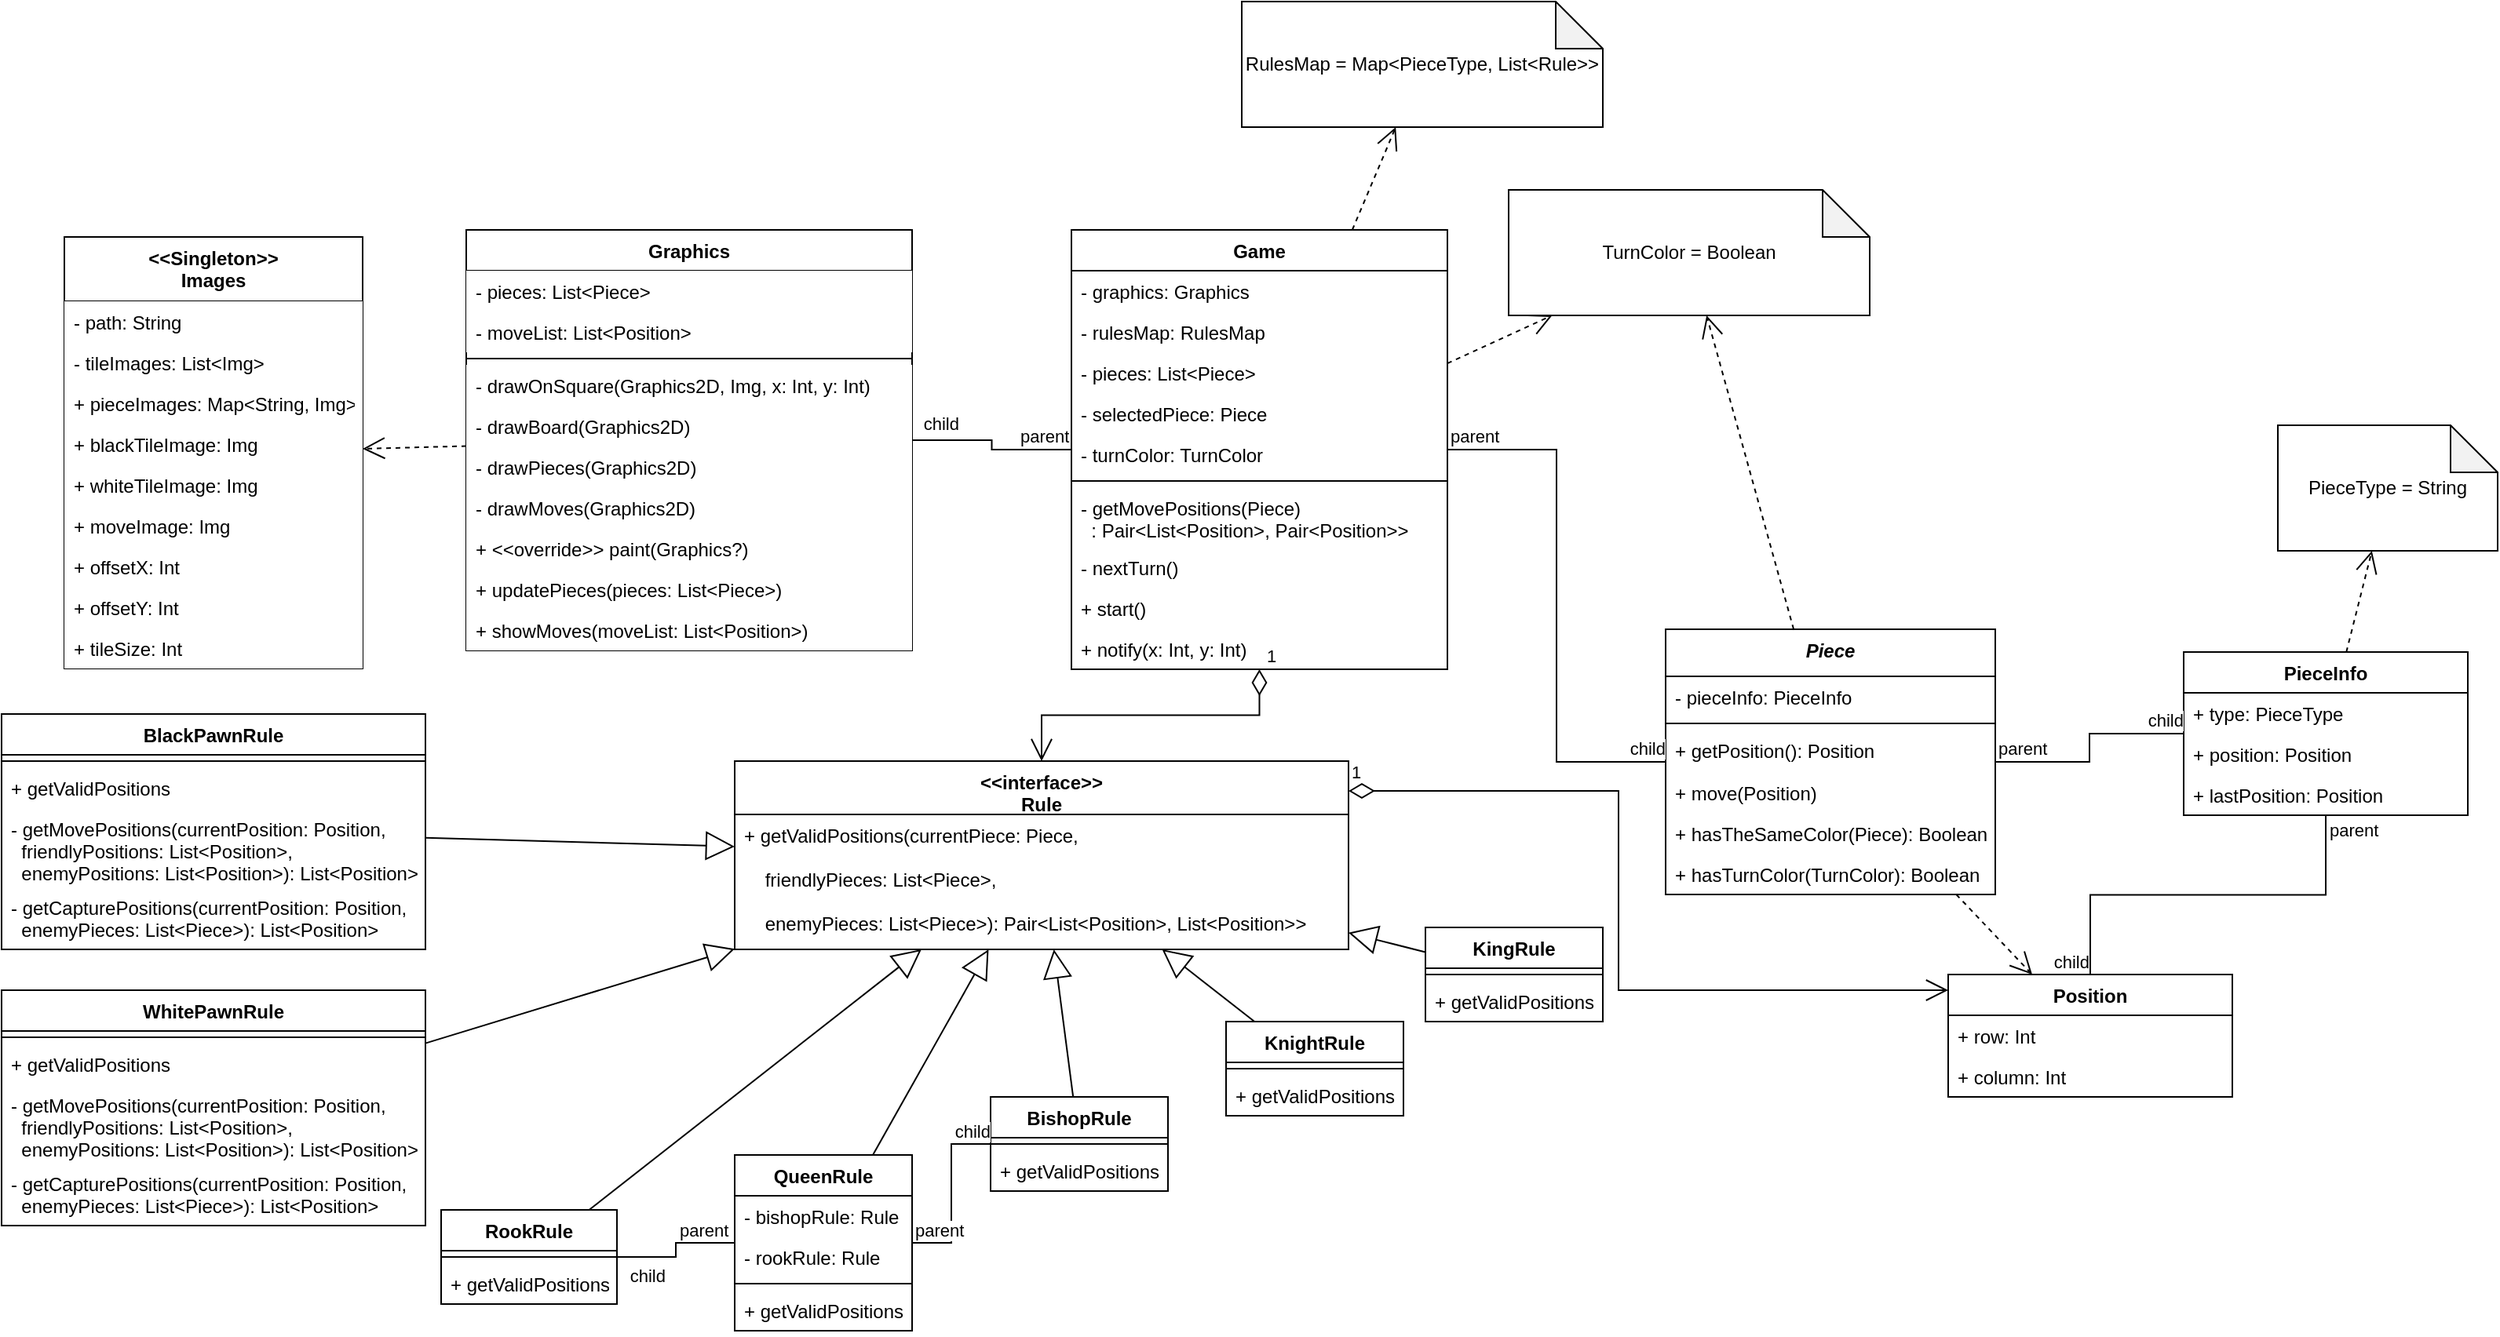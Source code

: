 <mxfile version="17.4.1"><diagram id="Jju06Y6F4AnBMDTPY5iO" name="Page-1"><mxGraphModel dx="3076" dy="1895" grid="1" gridSize="10" guides="1" tooltips="1" connect="1" arrows="1" fold="1" page="1" pageScale="1" pageWidth="827" pageHeight="1169" math="0" shadow="0"><root><mxCell id="0"/><mxCell id="1" parent="0"/><mxCell id="UzSQVhU6oi8lYEPNUgtp-1" value="Piece" style="swimlane;fontStyle=3;align=center;verticalAlign=top;childLayout=stackLayout;horizontal=1;startSize=30;horizontalStack=0;resizeParent=1;resizeParentMax=0;resizeLast=0;collapsible=1;marginBottom=0;" parent="1" vertex="1"><mxGeometry x="-210" y="250" width="210" height="169" as="geometry"/></mxCell><mxCell id="UzSQVhU6oi8lYEPNUgtp-5" value="- pieceInfo: PieceInfo" style="text;strokeColor=none;fillColor=none;align=left;verticalAlign=top;spacingLeft=4;spacingRight=4;overflow=hidden;rotatable=0;points=[[0,0.5],[1,0.5]];portConstraint=eastwest;" parent="UzSQVhU6oi8lYEPNUgtp-1" vertex="1"><mxGeometry y="30" width="210" height="26" as="geometry"/></mxCell><mxCell id="UzSQVhU6oi8lYEPNUgtp-3" value="" style="line;strokeWidth=1;fillColor=none;align=left;verticalAlign=middle;spacingTop=-1;spacingLeft=3;spacingRight=3;rotatable=0;labelPosition=right;points=[];portConstraint=eastwest;" parent="UzSQVhU6oi8lYEPNUgtp-1" vertex="1"><mxGeometry y="56" width="210" height="8" as="geometry"/></mxCell><mxCell id="UzSQVhU6oi8lYEPNUgtp-6" value="+ getPosition(): Position" style="text;strokeColor=none;fillColor=none;align=left;verticalAlign=top;spacingLeft=4;spacingRight=4;overflow=hidden;rotatable=0;points=[[0,0.5],[1,0.5]];portConstraint=eastwest;fontStyle=0" parent="UzSQVhU6oi8lYEPNUgtp-1" vertex="1"><mxGeometry y="64" width="210" height="27" as="geometry"/></mxCell><mxCell id="UzSQVhU6oi8lYEPNUgtp-54" value="+ move(Position)" style="text;strokeColor=none;fillColor=none;align=left;verticalAlign=top;spacingLeft=4;spacingRight=4;overflow=hidden;rotatable=0;points=[[0,0.5],[1,0.5]];portConstraint=eastwest;fontStyle=0" parent="UzSQVhU6oi8lYEPNUgtp-1" vertex="1"><mxGeometry y="91" width="210" height="26" as="geometry"/></mxCell><mxCell id="Yqv-ddxKnaNN2eg4x5Iw-1" value="+ hasTheSameColor(Piece): Boolean" style="text;strokeColor=none;fillColor=none;align=left;verticalAlign=top;spacingLeft=4;spacingRight=4;overflow=hidden;rotatable=0;points=[[0,0.5],[1,0.5]];portConstraint=eastwest;fontStyle=0" parent="UzSQVhU6oi8lYEPNUgtp-1" vertex="1"><mxGeometry y="117" width="210" height="26" as="geometry"/></mxCell><mxCell id="3jHMNA-RF7gxAoRmFO-n-1" value="+ hasTurnColor(TurnColor): Boolean" style="text;strokeColor=none;fillColor=none;align=left;verticalAlign=top;spacingLeft=4;spacingRight=4;overflow=hidden;rotatable=0;points=[[0,0.5],[1,0.5]];portConstraint=eastwest;fontStyle=0" vertex="1" parent="UzSQVhU6oi8lYEPNUgtp-1"><mxGeometry y="143" width="210" height="26" as="geometry"/></mxCell><mxCell id="UzSQVhU6oi8lYEPNUgtp-7" value="PieceInfo" style="swimlane;fontStyle=1;align=center;verticalAlign=top;childLayout=stackLayout;horizontal=1;startSize=26;horizontalStack=0;resizeParent=1;resizeParentMax=0;resizeLast=0;collapsible=1;marginBottom=0;" parent="1" vertex="1"><mxGeometry x="120" y="264.5" width="181" height="104" as="geometry"/></mxCell><mxCell id="UzSQVhU6oi8lYEPNUgtp-8" value="+ type: PieceType" style="text;strokeColor=none;fillColor=none;align=left;verticalAlign=top;spacingLeft=4;spacingRight=4;overflow=hidden;rotatable=0;points=[[0,0.5],[1,0.5]];portConstraint=eastwest;" parent="UzSQVhU6oi8lYEPNUgtp-7" vertex="1"><mxGeometry y="26" width="181" height="26" as="geometry"/></mxCell><mxCell id="UzSQVhU6oi8lYEPNUgtp-52" value="+ position: Position" style="text;strokeColor=none;fillColor=none;align=left;verticalAlign=top;spacingLeft=4;spacingRight=4;overflow=hidden;rotatable=0;points=[[0,0.5],[1,0.5]];portConstraint=eastwest;" parent="UzSQVhU6oi8lYEPNUgtp-7" vertex="1"><mxGeometry y="52" width="181" height="26" as="geometry"/></mxCell><mxCell id="3jHMNA-RF7gxAoRmFO-n-7" value="+ lastPosition: Position" style="text;strokeColor=none;fillColor=none;align=left;verticalAlign=top;spacingLeft=4;spacingRight=4;overflow=hidden;rotatable=0;points=[[0,0.5],[1,0.5]];portConstraint=eastwest;" vertex="1" parent="UzSQVhU6oi8lYEPNUgtp-7"><mxGeometry y="78" width="181" height="26" as="geometry"/></mxCell><mxCell id="UzSQVhU6oi8lYEPNUgtp-18" value="" style="endArrow=none;html=1;edgeStyle=orthogonalEdgeStyle;rounded=0;" parent="1" source="UzSQVhU6oi8lYEPNUgtp-1" target="UzSQVhU6oi8lYEPNUgtp-7" edge="1"><mxGeometry relative="1" as="geometry"><mxPoint x="-55" y="420" as="sourcePoint"/><mxPoint x="105" y="420" as="targetPoint"/></mxGeometry></mxCell><mxCell id="UzSQVhU6oi8lYEPNUgtp-19" value="parent" style="edgeLabel;resizable=0;html=1;align=left;verticalAlign=bottom;" parent="UzSQVhU6oi8lYEPNUgtp-18" connectable="0" vertex="1"><mxGeometry x="-1" relative="1" as="geometry"/></mxCell><mxCell id="UzSQVhU6oi8lYEPNUgtp-20" value="child" style="edgeLabel;resizable=0;html=1;align=right;verticalAlign=bottom;" parent="UzSQVhU6oi8lYEPNUgtp-18" connectable="0" vertex="1"><mxGeometry x="1" relative="1" as="geometry"/></mxCell><mxCell id="UzSQVhU6oi8lYEPNUgtp-55" value="&lt;&lt;interface&gt;&gt;&#xA;Rule" style="swimlane;fontStyle=1;align=center;verticalAlign=top;childLayout=stackLayout;horizontal=1;startSize=34;horizontalStack=0;resizeParent=1;resizeParentMax=0;resizeLast=0;collapsible=1;marginBottom=0;fillColor=default;" parent="1" vertex="1"><mxGeometry x="-803" y="334" width="391" height="120" as="geometry"/></mxCell><mxCell id="UzSQVhU6oi8lYEPNUgtp-58" value="+ getValidPositions(currentPiece: Piece, &#xA;&#xA;    friendlyPieces: List&lt;Piece&gt;, &#xA;&#xA;    enemyPieces: List&lt;Piece&gt;): Pair&lt;List&lt;Position&gt;, List&lt;Position&gt;&gt;    &#xA;&#xA;" style="text;strokeColor=none;fillColor=none;align=left;verticalAlign=top;spacingLeft=4;spacingRight=4;overflow=hidden;rotatable=0;points=[[0,0.5],[1,0.5]];portConstraint=eastwest;" parent="UzSQVhU6oi8lYEPNUgtp-55" vertex="1"><mxGeometry y="34" width="391" height="86" as="geometry"/></mxCell><mxCell id="UzSQVhU6oi8lYEPNUgtp-60" value="1" style="endArrow=open;html=1;endSize=12;startArrow=diamondThin;startSize=14;startFill=0;edgeStyle=orthogonalEdgeStyle;align=left;verticalAlign=bottom;rounded=0;" parent="1" source="UzSQVhU6oi8lYEPNUgtp-81" target="UzSQVhU6oi8lYEPNUgtp-55" edge="1"><mxGeometry x="-1" y="3" relative="1" as="geometry"><mxPoint x="155" y="369" as="sourcePoint"/><mxPoint x="34.0" y="369" as="targetPoint"/></mxGeometry></mxCell><mxCell id="UzSQVhU6oi8lYEPNUgtp-68" value="" style="endArrow=block;endSize=16;endFill=0;html=1;rounded=0;" parent="1" source="rzVgPV8hIVQrJYVCqpkg-44" target="UzSQVhU6oi8lYEPNUgtp-55" edge="1"><mxGeometry width="160" relative="1" as="geometry"><mxPoint x="-838" y="409.265" as="sourcePoint"/><mxPoint x="167.638" y="438" as="targetPoint"/></mxGeometry></mxCell><mxCell id="UzSQVhU6oi8lYEPNUgtp-69" value="RookRule" style="swimlane;fontStyle=1;align=center;verticalAlign=top;childLayout=stackLayout;horizontal=1;startSize=26;horizontalStack=0;resizeParent=1;resizeParentMax=0;resizeLast=0;collapsible=1;marginBottom=0;fillColor=default;" parent="1" vertex="1"><mxGeometry x="-990" y="620" width="112" height="60" as="geometry"/></mxCell><mxCell id="UzSQVhU6oi8lYEPNUgtp-70" value="" style="line;strokeWidth=1;fillColor=none;align=left;verticalAlign=middle;spacingTop=-1;spacingLeft=3;spacingRight=3;rotatable=0;labelPosition=right;points=[];portConstraint=eastwest;" parent="UzSQVhU6oi8lYEPNUgtp-69" vertex="1"><mxGeometry y="26" width="112" height="8" as="geometry"/></mxCell><mxCell id="UzSQVhU6oi8lYEPNUgtp-71" value="+ getValidPositions" style="text;strokeColor=none;fillColor=none;align=left;verticalAlign=top;spacingLeft=4;spacingRight=4;overflow=hidden;rotatable=0;points=[[0,0.5],[1,0.5]];portConstraint=eastwest;" parent="UzSQVhU6oi8lYEPNUgtp-69" vertex="1"><mxGeometry y="34" width="112" height="26" as="geometry"/></mxCell><mxCell id="UzSQVhU6oi8lYEPNUgtp-72" value="" style="endArrow=block;endSize=16;endFill=0;html=1;rounded=0;" parent="1" source="UzSQVhU6oi8lYEPNUgtp-69" target="UzSQVhU6oi8lYEPNUgtp-55" edge="1"><mxGeometry width="160" relative="1" as="geometry"><mxPoint x="-663.617" y="510" as="sourcePoint"/><mxPoint x="-567.766" y="459" as="targetPoint"/></mxGeometry></mxCell><mxCell id="UzSQVhU6oi8lYEPNUgtp-73" value="KnightRule" style="swimlane;fontStyle=1;align=center;verticalAlign=top;childLayout=stackLayout;horizontal=1;startSize=26;horizontalStack=0;resizeParent=1;resizeParentMax=0;resizeLast=0;collapsible=1;marginBottom=0;fillColor=default;" parent="1" vertex="1"><mxGeometry x="-490" y="500" width="113" height="60" as="geometry"/></mxCell><mxCell id="UzSQVhU6oi8lYEPNUgtp-74" value="" style="line;strokeWidth=1;fillColor=none;align=left;verticalAlign=middle;spacingTop=-1;spacingLeft=3;spacingRight=3;rotatable=0;labelPosition=right;points=[];portConstraint=eastwest;" parent="UzSQVhU6oi8lYEPNUgtp-73" vertex="1"><mxGeometry y="26" width="113" height="8" as="geometry"/></mxCell><mxCell id="UzSQVhU6oi8lYEPNUgtp-75" value="+ getValidPositions" style="text;strokeColor=none;fillColor=none;align=left;verticalAlign=top;spacingLeft=4;spacingRight=4;overflow=hidden;rotatable=0;points=[[0,0.5],[1,0.5]];portConstraint=eastwest;" parent="UzSQVhU6oi8lYEPNUgtp-73" vertex="1"><mxGeometry y="34" width="113" height="26" as="geometry"/></mxCell><mxCell id="UzSQVhU6oi8lYEPNUgtp-76" value="" style="endArrow=block;endSize=16;endFill=0;html=1;rounded=0;" parent="1" source="UzSQVhU6oi8lYEPNUgtp-73" target="UzSQVhU6oi8lYEPNUgtp-55" edge="1"><mxGeometry width="160" relative="1" as="geometry"><mxPoint x="-514.043" y="510" as="sourcePoint"/><mxPoint x="-486.915" y="459" as="targetPoint"/></mxGeometry></mxCell><mxCell id="UzSQVhU6oi8lYEPNUgtp-77" value="BishopRule" style="swimlane;fontStyle=1;align=center;verticalAlign=top;childLayout=stackLayout;horizontal=1;startSize=26;horizontalStack=0;resizeParent=1;resizeParentMax=0;resizeLast=0;collapsible=1;marginBottom=0;fillColor=default;" parent="1" vertex="1"><mxGeometry x="-640" y="548" width="113" height="60" as="geometry"/></mxCell><mxCell id="UzSQVhU6oi8lYEPNUgtp-78" value="" style="line;strokeWidth=1;fillColor=none;align=left;verticalAlign=middle;spacingTop=-1;spacingLeft=3;spacingRight=3;rotatable=0;labelPosition=right;points=[];portConstraint=eastwest;" parent="UzSQVhU6oi8lYEPNUgtp-77" vertex="1"><mxGeometry y="26" width="113" height="8" as="geometry"/></mxCell><mxCell id="UzSQVhU6oi8lYEPNUgtp-79" value="+ getValidPositions" style="text;strokeColor=none;fillColor=none;align=left;verticalAlign=top;spacingLeft=4;spacingRight=4;overflow=hidden;rotatable=0;points=[[0,0.5],[1,0.5]];portConstraint=eastwest;" parent="UzSQVhU6oi8lYEPNUgtp-77" vertex="1"><mxGeometry y="34" width="113" height="26" as="geometry"/></mxCell><mxCell id="UzSQVhU6oi8lYEPNUgtp-80" value="" style="endArrow=block;endSize=16;endFill=0;html=1;rounded=0;" parent="1" source="UzSQVhU6oi8lYEPNUgtp-77" target="UzSQVhU6oi8lYEPNUgtp-55" edge="1"><mxGeometry width="160" relative="1" as="geometry"><mxPoint x="-427.447" y="510" as="sourcePoint"/><mxPoint x="-440.106" y="459" as="targetPoint"/></mxGeometry></mxCell><mxCell id="UzSQVhU6oi8lYEPNUgtp-81" value="Game" style="swimlane;fontStyle=1;align=center;verticalAlign=top;childLayout=stackLayout;horizontal=1;startSize=26;horizontalStack=0;resizeParent=1;resizeParentMax=0;resizeLast=0;collapsible=1;marginBottom=0;fillColor=default;" parent="1" vertex="1"><mxGeometry x="-588.5" y="-4.5" width="239.5" height="280" as="geometry"/></mxCell><mxCell id="UzSQVhU6oi8lYEPNUgtp-82" value="- graphics: Graphics" style="text;strokeColor=none;fillColor=none;align=left;verticalAlign=top;spacingLeft=4;spacingRight=4;overflow=hidden;rotatable=0;points=[[0,0.5],[1,0.5]];portConstraint=eastwest;" parent="UzSQVhU6oi8lYEPNUgtp-81" vertex="1"><mxGeometry y="26" width="239.5" height="26" as="geometry"/></mxCell><mxCell id="UzSQVhU6oi8lYEPNUgtp-85" value="- rulesMap: RulesMap" style="text;strokeColor=none;fillColor=none;align=left;verticalAlign=top;spacingLeft=4;spacingRight=4;overflow=hidden;rotatable=0;points=[[0,0.5],[1,0.5]];portConstraint=eastwest;" parent="UzSQVhU6oi8lYEPNUgtp-81" vertex="1"><mxGeometry y="52" width="239.5" height="26" as="geometry"/></mxCell><mxCell id="UzSQVhU6oi8lYEPNUgtp-47" value="- pieces: List&lt;Piece&gt;" style="text;strokeColor=none;fillColor=none;align=left;verticalAlign=top;spacingLeft=4;spacingRight=4;overflow=hidden;rotatable=0;points=[[0,0.5],[1,0.5]];portConstraint=eastwest;" parent="UzSQVhU6oi8lYEPNUgtp-81" vertex="1"><mxGeometry y="78" width="239.5" height="26" as="geometry"/></mxCell><mxCell id="rzVgPV8hIVQrJYVCqpkg-57" value="- selectedPiece: Piece" style="text;strokeColor=none;fillColor=none;align=left;verticalAlign=top;spacingLeft=4;spacingRight=4;overflow=hidden;rotatable=0;points=[[0,0.5],[1,0.5]];portConstraint=eastwest;" parent="UzSQVhU6oi8lYEPNUgtp-81" vertex="1"><mxGeometry y="104" width="239.5" height="26" as="geometry"/></mxCell><mxCell id="3jHMNA-RF7gxAoRmFO-n-2" value="- turnColor: TurnColor" style="text;strokeColor=none;fillColor=none;align=left;verticalAlign=top;spacingLeft=4;spacingRight=4;overflow=hidden;rotatable=0;points=[[0,0.5],[1,0.5]];portConstraint=eastwest;" vertex="1" parent="UzSQVhU6oi8lYEPNUgtp-81"><mxGeometry y="130" width="239.5" height="26" as="geometry"/></mxCell><mxCell id="UzSQVhU6oi8lYEPNUgtp-83" value="" style="line;strokeWidth=1;fillColor=none;align=left;verticalAlign=middle;spacingTop=-1;spacingLeft=3;spacingRight=3;rotatable=0;labelPosition=right;points=[];portConstraint=eastwest;" parent="UzSQVhU6oi8lYEPNUgtp-81" vertex="1"><mxGeometry y="156" width="239.5" height="8" as="geometry"/></mxCell><mxCell id="UzSQVhU6oi8lYEPNUgtp-86" value="- getMovePositions(Piece)&#xA;  : Pair&lt;List&lt;Position&gt;, Pair&lt;Position&gt;&gt;&#xA;" style="text;strokeColor=none;fillColor=none;align=left;verticalAlign=top;spacingLeft=4;spacingRight=4;overflow=hidden;rotatable=0;points=[[0,0.5],[1,0.5]];portConstraint=eastwest;" parent="UzSQVhU6oi8lYEPNUgtp-81" vertex="1"><mxGeometry y="164" width="239.5" height="38" as="geometry"/></mxCell><mxCell id="UzSQVhU6oi8lYEPNUgtp-87" value="- nextTurn()" style="text;strokeColor=none;fillColor=none;align=left;verticalAlign=top;spacingLeft=4;spacingRight=4;overflow=hidden;rotatable=0;points=[[0,0.5],[1,0.5]];portConstraint=eastwest;" parent="UzSQVhU6oi8lYEPNUgtp-81" vertex="1"><mxGeometry y="202" width="239.5" height="26" as="geometry"/></mxCell><mxCell id="UzSQVhU6oi8lYEPNUgtp-84" value="+ start()" style="text;strokeColor=none;fillColor=none;align=left;verticalAlign=top;spacingLeft=4;spacingRight=4;overflow=hidden;rotatable=0;points=[[0,0.5],[1,0.5]];portConstraint=eastwest;" parent="UzSQVhU6oi8lYEPNUgtp-81" vertex="1"><mxGeometry y="228" width="239.5" height="26" as="geometry"/></mxCell><mxCell id="rzVgPV8hIVQrJYVCqpkg-58" value="+ notify(x: Int, y: Int)" style="text;strokeColor=none;fillColor=none;align=left;verticalAlign=top;spacingLeft=4;spacingRight=4;overflow=hidden;rotatable=0;points=[[0,0.5],[1,0.5]];portConstraint=eastwest;" parent="UzSQVhU6oi8lYEPNUgtp-81" vertex="1"><mxGeometry y="254" width="239.5" height="26" as="geometry"/></mxCell><mxCell id="UzSQVhU6oi8lYEPNUgtp-88" value="" style="endArrow=none;html=1;edgeStyle=orthogonalEdgeStyle;rounded=0;" parent="1" source="UzSQVhU6oi8lYEPNUgtp-81" target="UzSQVhU6oi8lYEPNUgtp-1" edge="1"><mxGeometry relative="1" as="geometry"><mxPoint x="365" y="376.0" as="sourcePoint"/><mxPoint x="480" y="376.0" as="targetPoint"/></mxGeometry></mxCell><mxCell id="UzSQVhU6oi8lYEPNUgtp-89" value="parent" style="edgeLabel;resizable=0;html=1;align=left;verticalAlign=bottom;" parent="UzSQVhU6oi8lYEPNUgtp-88" connectable="0" vertex="1"><mxGeometry x="-1" relative="1" as="geometry"/></mxCell><mxCell id="UzSQVhU6oi8lYEPNUgtp-90" value="child" style="edgeLabel;resizable=0;html=1;align=right;verticalAlign=bottom;" parent="UzSQVhU6oi8lYEPNUgtp-88" connectable="0" vertex="1"><mxGeometry x="1" relative="1" as="geometry"/></mxCell><mxCell id="pq-cP8ZAQj2STseEOS-E-3" value="RulesMap = Map&amp;lt;PieceType, List&amp;lt;Rule&amp;gt;&amp;gt;" style="shape=note;whiteSpace=wrap;html=1;backgroundOutline=1;darkOpacity=0.05;fillColor=default;" parent="1" vertex="1"><mxGeometry x="-480" y="-150" width="230" height="80" as="geometry"/></mxCell><mxCell id="pq-cP8ZAQj2STseEOS-E-4" value="" style="endArrow=open;endSize=12;dashed=1;html=1;rounded=0;" parent="1" source="UzSQVhU6oi8lYEPNUgtp-81" target="pq-cP8ZAQj2STseEOS-E-3" edge="1"><mxGeometry width="160" relative="1" as="geometry"><mxPoint x="-335.25" y="83.715" as="sourcePoint"/><mxPoint x="-890" y="-70" as="targetPoint"/></mxGeometry></mxCell><mxCell id="pq-cP8ZAQj2STseEOS-E-6" value="Position" style="swimlane;fontStyle=1;align=center;verticalAlign=top;childLayout=stackLayout;horizontal=1;startSize=26;horizontalStack=0;resizeParent=1;resizeParentMax=0;resizeLast=0;collapsible=1;marginBottom=0;" parent="1" vertex="1"><mxGeometry x="-30" y="470" width="181" height="78" as="geometry"/></mxCell><mxCell id="pq-cP8ZAQj2STseEOS-E-8" value="+ row: Int" style="text;strokeColor=none;fillColor=none;align=left;verticalAlign=top;spacingLeft=4;spacingRight=4;overflow=hidden;rotatable=0;points=[[0,0.5],[1,0.5]];portConstraint=eastwest;" parent="pq-cP8ZAQj2STseEOS-E-6" vertex="1"><mxGeometry y="26" width="181" height="26" as="geometry"/></mxCell><mxCell id="pq-cP8ZAQj2STseEOS-E-9" value="+ column: Int" style="text;strokeColor=none;fillColor=none;align=left;verticalAlign=top;spacingLeft=4;spacingRight=4;overflow=hidden;rotatable=0;points=[[0,0.5],[1,0.5]];portConstraint=eastwest;" parent="pq-cP8ZAQj2STseEOS-E-6" vertex="1"><mxGeometry y="52" width="181" height="26" as="geometry"/></mxCell><mxCell id="pq-cP8ZAQj2STseEOS-E-10" value="" style="endArrow=none;html=1;edgeStyle=orthogonalEdgeStyle;rounded=0;" parent="1" source="UzSQVhU6oi8lYEPNUgtp-7" target="pq-cP8ZAQj2STseEOS-E-6" edge="1"><mxGeometry relative="1" as="geometry"><mxPoint x="10" y="326.5" as="sourcePoint"/><mxPoint x="130" y="326.5" as="targetPoint"/></mxGeometry></mxCell><mxCell id="pq-cP8ZAQj2STseEOS-E-11" value="parent" style="edgeLabel;resizable=0;html=1;align=left;verticalAlign=bottom;" parent="pq-cP8ZAQj2STseEOS-E-10" connectable="0" vertex="1"><mxGeometry x="-1" relative="1" as="geometry"><mxPoint y="18" as="offset"/></mxGeometry></mxCell><mxCell id="pq-cP8ZAQj2STseEOS-E-12" value="child" style="edgeLabel;resizable=0;html=1;align=right;verticalAlign=bottom;" parent="pq-cP8ZAQj2STseEOS-E-10" connectable="0" vertex="1"><mxGeometry x="1" relative="1" as="geometry"/></mxCell><mxCell id="pq-cP8ZAQj2STseEOS-E-13" value="" style="endArrow=open;endSize=12;dashed=1;html=1;rounded=0;" parent="1" source="UzSQVhU6oi8lYEPNUgtp-1" target="pq-cP8ZAQj2STseEOS-E-6" edge="1"><mxGeometry width="160" relative="1" as="geometry"><mxPoint x="-335.25" y="76.59" as="sourcePoint"/><mxPoint x="-260" y="52.453" as="targetPoint"/></mxGeometry></mxCell><mxCell id="pq-cP8ZAQj2STseEOS-E-14" value="1" style="endArrow=open;html=1;endSize=12;startArrow=diamondThin;startSize=14;startFill=0;edgeStyle=orthogonalEdgeStyle;align=left;verticalAlign=bottom;rounded=0;" parent="1" source="UzSQVhU6oi8lYEPNUgtp-55" target="pq-cP8ZAQj2STseEOS-E-6" edge="1"><mxGeometry x="-1" y="3" relative="1" as="geometry"><mxPoint x="-454.9" y="210" as="sourcePoint"/><mxPoint x="-455" y="303" as="targetPoint"/><Array as="points"><mxPoint x="-240" y="353"/><mxPoint x="-240" y="480"/></Array></mxGeometry></mxCell><mxCell id="pq-cP8ZAQj2STseEOS-E-15" value="PieceType = String" style="shape=note;whiteSpace=wrap;html=1;backgroundOutline=1;darkOpacity=0.05;fillColor=default;" parent="1" vertex="1"><mxGeometry x="180" y="120" width="140" height="80" as="geometry"/></mxCell><mxCell id="pq-cP8ZAQj2STseEOS-E-16" value="" style="endArrow=open;endSize=12;dashed=1;html=1;rounded=0;" parent="1" source="UzSQVhU6oi8lYEPNUgtp-7" target="pq-cP8ZAQj2STseEOS-E-15" edge="1"><mxGeometry width="160" relative="1" as="geometry"><mxPoint x="-335.25" y="76.59" as="sourcePoint"/><mxPoint x="-260" y="52.453" as="targetPoint"/></mxGeometry></mxCell><mxCell id="rzVgPV8hIVQrJYVCqpkg-1" value="Graphics" style="swimlane;fontStyle=1;align=center;verticalAlign=top;childLayout=stackLayout;horizontal=1;startSize=26;horizontalStack=0;resizeParent=1;resizeParentMax=0;resizeLast=0;collapsible=1;marginBottom=0;fillColor=#FFFFFF;" parent="1" vertex="1"><mxGeometry x="-974" y="-4.5" width="284" height="268" as="geometry"/></mxCell><mxCell id="rzVgPV8hIVQrJYVCqpkg-8" value="- pieces: List&lt;Piece&gt;" style="text;strokeColor=none;fillColor=default;align=left;verticalAlign=top;spacingLeft=4;spacingRight=4;overflow=hidden;rotatable=0;points=[[0,0.5],[1,0.5]];portConstraint=eastwest;" parent="rzVgPV8hIVQrJYVCqpkg-1" vertex="1"><mxGeometry y="26" width="284" height="26" as="geometry"/></mxCell><mxCell id="rzVgPV8hIVQrJYVCqpkg-25" value="- moveList: List&lt;Position&gt;" style="text;strokeColor=none;fillColor=default;align=left;verticalAlign=top;spacingLeft=4;spacingRight=4;overflow=hidden;rotatable=0;points=[[0,0.5],[1,0.5]];portConstraint=eastwest;" parent="rzVgPV8hIVQrJYVCqpkg-1" vertex="1"><mxGeometry y="52" width="284" height="26" as="geometry"/></mxCell><mxCell id="rzVgPV8hIVQrJYVCqpkg-3" value="" style="line;strokeWidth=1;fillColor=default;align=left;verticalAlign=middle;spacingTop=-1;spacingLeft=3;spacingRight=3;rotatable=0;labelPosition=right;points=[];portConstraint=eastwest;" parent="rzVgPV8hIVQrJYVCqpkg-1" vertex="1"><mxGeometry y="78" width="284" height="8" as="geometry"/></mxCell><mxCell id="rzVgPV8hIVQrJYVCqpkg-17" value="- drawOnSquare(Graphics2D, Img, x: Int, y: Int)" style="text;strokeColor=none;fillColor=default;align=left;verticalAlign=top;spacingLeft=4;spacingRight=4;overflow=hidden;rotatable=0;points=[[0,0.5],[1,0.5]];portConstraint=eastwest;" parent="rzVgPV8hIVQrJYVCqpkg-1" vertex="1"><mxGeometry y="86" width="284" height="26" as="geometry"/></mxCell><mxCell id="rzVgPV8hIVQrJYVCqpkg-18" value="- drawBoard(Graphics2D)&#xA;" style="text;strokeColor=none;fillColor=default;align=left;verticalAlign=top;spacingLeft=4;spacingRight=4;overflow=hidden;rotatable=0;points=[[0,0.5],[1,0.5]];portConstraint=eastwest;" parent="rzVgPV8hIVQrJYVCqpkg-1" vertex="1"><mxGeometry y="112" width="284" height="26" as="geometry"/></mxCell><mxCell id="rzVgPV8hIVQrJYVCqpkg-19" value="- drawPieces(Graphics2D)" style="text;strokeColor=none;fillColor=default;align=left;verticalAlign=top;spacingLeft=4;spacingRight=4;overflow=hidden;rotatable=0;points=[[0,0.5],[1,0.5]];portConstraint=eastwest;" parent="rzVgPV8hIVQrJYVCqpkg-1" vertex="1"><mxGeometry y="138" width="284" height="26" as="geometry"/></mxCell><mxCell id="rzVgPV8hIVQrJYVCqpkg-20" value="- drawMoves(Graphics2D)" style="text;strokeColor=none;fillColor=default;align=left;verticalAlign=top;spacingLeft=4;spacingRight=4;overflow=hidden;rotatable=0;points=[[0,0.5],[1,0.5]];portConstraint=eastwest;" parent="rzVgPV8hIVQrJYVCqpkg-1" vertex="1"><mxGeometry y="164" width="284" height="26" as="geometry"/></mxCell><mxCell id="rzVgPV8hIVQrJYVCqpkg-24" value="+ &lt;&lt;override&gt;&gt; paint(Graphics?)" style="text;strokeColor=none;fillColor=default;align=left;verticalAlign=top;spacingLeft=4;spacingRight=4;overflow=hidden;rotatable=0;points=[[0,0.5],[1,0.5]];portConstraint=eastwest;" parent="rzVgPV8hIVQrJYVCqpkg-1" vertex="1"><mxGeometry y="190" width="284" height="26" as="geometry"/></mxCell><mxCell id="rzVgPV8hIVQrJYVCqpkg-49" value="+ updatePieces(pieces: List&lt;Piece&gt;)" style="text;strokeColor=none;fillColor=default;align=left;verticalAlign=top;spacingLeft=4;spacingRight=4;overflow=hidden;rotatable=0;points=[[0,0.5],[1,0.5]];portConstraint=eastwest;" parent="rzVgPV8hIVQrJYVCqpkg-1" vertex="1"><mxGeometry y="216" width="284" height="26" as="geometry"/></mxCell><mxCell id="rzVgPV8hIVQrJYVCqpkg-50" value="+ showMoves(moveList: List&lt;Position&gt;)" style="text;strokeColor=none;fillColor=default;align=left;verticalAlign=top;spacingLeft=4;spacingRight=4;overflow=hidden;rotatable=0;points=[[0,0.5],[1,0.5]];portConstraint=eastwest;" parent="rzVgPV8hIVQrJYVCqpkg-1" vertex="1"><mxGeometry y="242" width="284" height="26" as="geometry"/></mxCell><mxCell id="rzVgPV8hIVQrJYVCqpkg-9" value="&lt;&lt;Singleton&gt;&gt;&#xA;Images" style="swimlane;fontStyle=1;align=center;verticalAlign=top;childLayout=stackLayout;horizontal=1;startSize=41;horizontalStack=0;resizeParent=1;resizeParentMax=0;resizeLast=0;collapsible=1;marginBottom=0;fillColor=default;" parent="1" vertex="1"><mxGeometry x="-1230" width="190" height="275" as="geometry"/></mxCell><mxCell id="rzVgPV8hIVQrJYVCqpkg-52" value="- path: String" style="text;strokeColor=none;fillColor=default;align=left;verticalAlign=top;spacingLeft=4;spacingRight=4;overflow=hidden;rotatable=0;points=[[0,0.5],[1,0.5]];portConstraint=eastwest;" parent="rzVgPV8hIVQrJYVCqpkg-9" vertex="1"><mxGeometry y="41" width="190" height="26" as="geometry"/></mxCell><mxCell id="rzVgPV8hIVQrJYVCqpkg-51" value="- tileImages: List&lt;Img&gt;" style="text;strokeColor=none;fillColor=default;align=left;verticalAlign=top;spacingLeft=4;spacingRight=4;overflow=hidden;rotatable=0;points=[[0,0.5],[1,0.5]];portConstraint=eastwest;" parent="rzVgPV8hIVQrJYVCqpkg-9" vertex="1"><mxGeometry y="67" width="190" height="26" as="geometry"/></mxCell><mxCell id="rzVgPV8hIVQrJYVCqpkg-2" value="+ pieceImages: Map&lt;String, Img&gt;" style="text;strokeColor=none;fillColor=default;align=left;verticalAlign=top;spacingLeft=4;spacingRight=4;overflow=hidden;rotatable=0;points=[[0,0.5],[1,0.5]];portConstraint=eastwest;" parent="rzVgPV8hIVQrJYVCqpkg-9" vertex="1"><mxGeometry y="93" width="190" height="26" as="geometry"/></mxCell><mxCell id="rzVgPV8hIVQrJYVCqpkg-5" value="+ blackTileImage: Img" style="text;strokeColor=none;fillColor=default;align=left;verticalAlign=top;spacingLeft=4;spacingRight=4;overflow=hidden;rotatable=0;points=[[0,0.5],[1,0.5]];portConstraint=eastwest;" parent="rzVgPV8hIVQrJYVCqpkg-9" vertex="1"><mxGeometry y="119" width="190" height="26" as="geometry"/></mxCell><mxCell id="rzVgPV8hIVQrJYVCqpkg-14" value="+ whiteTileImage: Img" style="text;strokeColor=none;fillColor=default;align=left;verticalAlign=top;spacingLeft=4;spacingRight=4;overflow=hidden;rotatable=0;points=[[0,0.5],[1,0.5]];portConstraint=eastwest;" parent="rzVgPV8hIVQrJYVCqpkg-9" vertex="1"><mxGeometry y="145" width="190" height="26" as="geometry"/></mxCell><mxCell id="rzVgPV8hIVQrJYVCqpkg-15" value="+ moveImage: Img" style="text;strokeColor=none;fillColor=default;align=left;verticalAlign=top;spacingLeft=4;spacingRight=4;overflow=hidden;rotatable=0;points=[[0,0.5],[1,0.5]];portConstraint=eastwest;" parent="rzVgPV8hIVQrJYVCqpkg-9" vertex="1"><mxGeometry y="171" width="190" height="26" as="geometry"/></mxCell><mxCell id="rzVgPV8hIVQrJYVCqpkg-54" value="+ offsetX: Int" style="text;strokeColor=none;fillColor=default;align=left;verticalAlign=top;spacingLeft=4;spacingRight=4;overflow=hidden;rotatable=0;points=[[0,0.5],[1,0.5]];portConstraint=eastwest;" parent="rzVgPV8hIVQrJYVCqpkg-9" vertex="1"><mxGeometry y="197" width="190" height="26" as="geometry"/></mxCell><mxCell id="rzVgPV8hIVQrJYVCqpkg-55" value="+ offsetY: Int" style="text;strokeColor=none;fillColor=default;align=left;verticalAlign=top;spacingLeft=4;spacingRight=4;overflow=hidden;rotatable=0;points=[[0,0.5],[1,0.5]];portConstraint=eastwest;" parent="rzVgPV8hIVQrJYVCqpkg-9" vertex="1"><mxGeometry y="223" width="190" height="26" as="geometry"/></mxCell><mxCell id="rzVgPV8hIVQrJYVCqpkg-56" value="+ tileSize: Int" style="text;strokeColor=none;fillColor=default;align=left;verticalAlign=top;spacingLeft=4;spacingRight=4;overflow=hidden;rotatable=0;points=[[0,0.5],[1,0.5]];portConstraint=eastwest;" parent="rzVgPV8hIVQrJYVCqpkg-9" vertex="1"><mxGeometry y="249" width="190" height="26" as="geometry"/></mxCell><mxCell id="rzVgPV8hIVQrJYVCqpkg-16" value="" style="endArrow=open;endSize=12;dashed=1;html=1;rounded=0;" parent="1" source="rzVgPV8hIVQrJYVCqpkg-1" target="rzVgPV8hIVQrJYVCqpkg-9" edge="1"><mxGeometry width="160" relative="1" as="geometry"><mxPoint x="-335.25" y="76.59" as="sourcePoint"/><mxPoint x="-260" y="52.453" as="targetPoint"/></mxGeometry></mxCell><mxCell id="rzVgPV8hIVQrJYVCqpkg-27" value="" style="endArrow=none;html=1;edgeStyle=orthogonalEdgeStyle;rounded=0;" parent="1" source="UzSQVhU6oi8lYEPNUgtp-81" target="rzVgPV8hIVQrJYVCqpkg-1" edge="1"><mxGeometry relative="1" as="geometry"><mxPoint x="130" y="313.5" as="sourcePoint"/><mxPoint x="10" y="326.5" as="targetPoint"/></mxGeometry></mxCell><mxCell id="rzVgPV8hIVQrJYVCqpkg-28" value="parent" style="edgeLabel;resizable=0;html=1;align=left;verticalAlign=bottom;" parent="rzVgPV8hIVQrJYVCqpkg-27" connectable="0" vertex="1"><mxGeometry x="-1" relative="1" as="geometry"><mxPoint x="-35" as="offset"/></mxGeometry></mxCell><mxCell id="rzVgPV8hIVQrJYVCqpkg-29" value="child" style="edgeLabel;resizable=0;html=1;align=right;verticalAlign=bottom;" parent="rzVgPV8hIVQrJYVCqpkg-27" connectable="0" vertex="1"><mxGeometry x="1" relative="1" as="geometry"><mxPoint x="30" y="-2" as="offset"/></mxGeometry></mxCell><mxCell id="rzVgPV8hIVQrJYVCqpkg-30" value="QueenRule" style="swimlane;fontStyle=1;align=center;verticalAlign=top;childLayout=stackLayout;horizontal=1;startSize=26;horizontalStack=0;resizeParent=1;resizeParentMax=0;resizeLast=0;collapsible=1;marginBottom=0;fillColor=default;" parent="1" vertex="1"><mxGeometry x="-803" y="585" width="113" height="112" as="geometry"/></mxCell><mxCell id="rzVgPV8hIVQrJYVCqpkg-32" value="- bishopRule: Rule" style="text;strokeColor=none;fillColor=none;align=left;verticalAlign=top;spacingLeft=4;spacingRight=4;overflow=hidden;rotatable=0;points=[[0,0.5],[1,0.5]];portConstraint=eastwest;" parent="rzVgPV8hIVQrJYVCqpkg-30" vertex="1"><mxGeometry y="26" width="113" height="26" as="geometry"/></mxCell><mxCell id="sMbJSOGYXQnsgTTFZzCo-4" value="- rookRule: Rule" style="text;strokeColor=none;fillColor=none;align=left;verticalAlign=top;spacingLeft=4;spacingRight=4;overflow=hidden;rotatable=0;points=[[0,0.5],[1,0.5]];portConstraint=eastwest;" parent="rzVgPV8hIVQrJYVCqpkg-30" vertex="1"><mxGeometry y="52" width="113" height="26" as="geometry"/></mxCell><mxCell id="rzVgPV8hIVQrJYVCqpkg-31" value="" style="line;strokeWidth=1;fillColor=none;align=left;verticalAlign=middle;spacingTop=-1;spacingLeft=3;spacingRight=3;rotatable=0;labelPosition=right;points=[];portConstraint=eastwest;" parent="rzVgPV8hIVQrJYVCqpkg-30" vertex="1"><mxGeometry y="78" width="113" height="8" as="geometry"/></mxCell><mxCell id="sMbJSOGYXQnsgTTFZzCo-3" value="+ getValidPositions" style="text;strokeColor=none;fillColor=none;align=left;verticalAlign=top;spacingLeft=4;spacingRight=4;overflow=hidden;rotatable=0;points=[[0,0.5],[1,0.5]];portConstraint=eastwest;" parent="rzVgPV8hIVQrJYVCqpkg-30" vertex="1"><mxGeometry y="86" width="113" height="26" as="geometry"/></mxCell><mxCell id="rzVgPV8hIVQrJYVCqpkg-33" value="KingRule" style="swimlane;fontStyle=1;align=center;verticalAlign=top;childLayout=stackLayout;horizontal=1;startSize=26;horizontalStack=0;resizeParent=1;resizeParentMax=0;resizeLast=0;collapsible=1;marginBottom=0;fillColor=default;" parent="1" vertex="1"><mxGeometry x="-363" y="440" width="113" height="60" as="geometry"/></mxCell><mxCell id="rzVgPV8hIVQrJYVCqpkg-34" value="" style="line;strokeWidth=1;fillColor=none;align=left;verticalAlign=middle;spacingTop=-1;spacingLeft=3;spacingRight=3;rotatable=0;labelPosition=right;points=[];portConstraint=eastwest;" parent="rzVgPV8hIVQrJYVCqpkg-33" vertex="1"><mxGeometry y="26" width="113" height="8" as="geometry"/></mxCell><mxCell id="rzVgPV8hIVQrJYVCqpkg-35" value="+ getValidPositions" style="text;strokeColor=none;fillColor=none;align=left;verticalAlign=top;spacingLeft=4;spacingRight=4;overflow=hidden;rotatable=0;points=[[0,0.5],[1,0.5]];portConstraint=eastwest;" parent="rzVgPV8hIVQrJYVCqpkg-33" vertex="1"><mxGeometry y="34" width="113" height="26" as="geometry"/></mxCell><mxCell id="rzVgPV8hIVQrJYVCqpkg-36" value="" style="endArrow=block;endSize=16;endFill=0;html=1;rounded=0;" parent="1" source="rzVgPV8hIVQrJYVCqpkg-30" target="UzSQVhU6oi8lYEPNUgtp-55" edge="1"><mxGeometry width="160" relative="1" as="geometry"><mxPoint x="-647.635" y="489.0" as="sourcePoint"/><mxPoint x="-546.731" y="423" as="targetPoint"/></mxGeometry></mxCell><mxCell id="rzVgPV8hIVQrJYVCqpkg-37" value="" style="endArrow=block;endSize=16;endFill=0;html=1;rounded=0;" parent="1" source="rzVgPV8hIVQrJYVCqpkg-33" target="UzSQVhU6oi8lYEPNUgtp-55" edge="1"><mxGeometry width="160" relative="1" as="geometry"><mxPoint x="-534.558" y="489.0" as="sourcePoint"/><mxPoint x="-492.885" y="423" as="targetPoint"/></mxGeometry></mxCell><mxCell id="rzVgPV8hIVQrJYVCqpkg-38" value="BlackPawnRule" style="swimlane;fontStyle=1;align=center;verticalAlign=top;childLayout=stackLayout;horizontal=1;startSize=26;horizontalStack=0;resizeParent=1;resizeParentMax=0;resizeLast=0;collapsible=1;marginBottom=0;fillColor=default;" parent="1" vertex="1"><mxGeometry x="-1270" y="304" width="270" height="150" as="geometry"/></mxCell><mxCell id="rzVgPV8hIVQrJYVCqpkg-39" value="" style="line;strokeWidth=1;fillColor=none;align=left;verticalAlign=middle;spacingTop=-1;spacingLeft=3;spacingRight=3;rotatable=0;labelPosition=right;points=[];portConstraint=eastwest;" parent="rzVgPV8hIVQrJYVCqpkg-38" vertex="1"><mxGeometry y="26" width="270" height="8" as="geometry"/></mxCell><mxCell id="rzVgPV8hIVQrJYVCqpkg-40" value="+ getValidPositions" style="text;strokeColor=none;fillColor=none;align=left;verticalAlign=top;spacingLeft=4;spacingRight=4;overflow=hidden;rotatable=0;points=[[0,0.5],[1,0.5]];portConstraint=eastwest;" parent="rzVgPV8hIVQrJYVCqpkg-38" vertex="1"><mxGeometry y="34" width="270" height="26" as="geometry"/></mxCell><mxCell id="rzVgPV8hIVQrJYVCqpkg-42" value="- getMovePositions(currentPosition: Position,&#xA;  friendlyPositions: List&lt;Position&gt;,&#xA;  enemyPositions: List&lt;Position&gt;): List&lt;Position&gt;&#xA;" style="text;strokeColor=none;fillColor=none;align=left;verticalAlign=top;spacingLeft=4;spacingRight=4;overflow=hidden;rotatable=0;points=[[0,0.5],[1,0.5]];portConstraint=eastwest;" parent="rzVgPV8hIVQrJYVCqpkg-38" vertex="1"><mxGeometry y="60" width="270" height="50" as="geometry"/></mxCell><mxCell id="rzVgPV8hIVQrJYVCqpkg-43" value="- getCapturePositions(currentPosition: Position,&#xA;  enemyPieces: List&lt;Piece&gt;): List&lt;Position&gt;&#xA;" style="text;strokeColor=none;fillColor=none;align=left;verticalAlign=top;spacingLeft=4;spacingRight=4;overflow=hidden;rotatable=0;points=[[0,0.5],[1,0.5]];portConstraint=eastwest;" parent="rzVgPV8hIVQrJYVCqpkg-38" vertex="1"><mxGeometry y="110" width="270" height="40" as="geometry"/></mxCell><mxCell id="rzVgPV8hIVQrJYVCqpkg-41" value="" style="endArrow=block;endSize=16;endFill=0;html=1;rounded=0;" parent="1" source="rzVgPV8hIVQrJYVCqpkg-38" target="UzSQVhU6oi8lYEPNUgtp-55" edge="1"><mxGeometry width="160" relative="1" as="geometry"><mxPoint x="-828" y="418.596" as="sourcePoint"/><mxPoint x="-730" y="398.638" as="targetPoint"/></mxGeometry></mxCell><mxCell id="rzVgPV8hIVQrJYVCqpkg-44" value="WhitePawnRule" style="swimlane;fontStyle=1;align=center;verticalAlign=top;childLayout=stackLayout;horizontal=1;startSize=26;horizontalStack=0;resizeParent=1;resizeParentMax=0;resizeLast=0;collapsible=1;marginBottom=0;fillColor=default;" parent="1" vertex="1"><mxGeometry x="-1270" y="480" width="270" height="150" as="geometry"/></mxCell><mxCell id="rzVgPV8hIVQrJYVCqpkg-45" value="" style="line;strokeWidth=1;fillColor=none;align=left;verticalAlign=middle;spacingTop=-1;spacingLeft=3;spacingRight=3;rotatable=0;labelPosition=right;points=[];portConstraint=eastwest;" parent="rzVgPV8hIVQrJYVCqpkg-44" vertex="1"><mxGeometry y="26" width="270" height="8" as="geometry"/></mxCell><mxCell id="rzVgPV8hIVQrJYVCqpkg-46" value="+ getValidPositions" style="text;strokeColor=none;fillColor=none;align=left;verticalAlign=top;spacingLeft=4;spacingRight=4;overflow=hidden;rotatable=0;points=[[0,0.5],[1,0.5]];portConstraint=eastwest;" parent="rzVgPV8hIVQrJYVCqpkg-44" vertex="1"><mxGeometry y="34" width="270" height="26" as="geometry"/></mxCell><mxCell id="rzVgPV8hIVQrJYVCqpkg-47" value="- getMovePositions(currentPosition: Position,&#xA;  friendlyPositions: List&lt;Position&gt;,&#xA;  enemyPositions: List&lt;Position&gt;): List&lt;Position&gt;&#xA;" style="text;strokeColor=none;fillColor=none;align=left;verticalAlign=top;spacingLeft=4;spacingRight=4;overflow=hidden;rotatable=0;points=[[0,0.5],[1,0.5]];portConstraint=eastwest;" parent="rzVgPV8hIVQrJYVCqpkg-44" vertex="1"><mxGeometry y="60" width="270" height="50" as="geometry"/></mxCell><mxCell id="rzVgPV8hIVQrJYVCqpkg-48" value="- getCapturePositions(currentPosition: Position,&#xA;  enemyPieces: List&lt;Piece&gt;): List&lt;Position&gt;&#xA;" style="text;strokeColor=none;fillColor=none;align=left;verticalAlign=top;spacingLeft=4;spacingRight=4;overflow=hidden;rotatable=0;points=[[0,0.5],[1,0.5]];portConstraint=eastwest;" parent="rzVgPV8hIVQrJYVCqpkg-44" vertex="1"><mxGeometry y="110" width="270" height="40" as="geometry"/></mxCell><mxCell id="sMbJSOGYXQnsgTTFZzCo-5" value="" style="endArrow=none;html=1;edgeStyle=orthogonalEdgeStyle;rounded=0;" parent="1" source="rzVgPV8hIVQrJYVCqpkg-30" target="UzSQVhU6oi8lYEPNUgtp-77" edge="1"><mxGeometry relative="1" as="geometry"><mxPoint x="-339" y="132.5" as="sourcePoint"/><mxPoint x="-95" y="260" as="targetPoint"/></mxGeometry></mxCell><mxCell id="sMbJSOGYXQnsgTTFZzCo-6" value="parent" style="edgeLabel;resizable=0;html=1;align=left;verticalAlign=bottom;" parent="sMbJSOGYXQnsgTTFZzCo-5" connectable="0" vertex="1"><mxGeometry x="-1" relative="1" as="geometry"/></mxCell><mxCell id="sMbJSOGYXQnsgTTFZzCo-7" value="child" style="edgeLabel;resizable=0;html=1;align=right;verticalAlign=bottom;" parent="sMbJSOGYXQnsgTTFZzCo-5" connectable="0" vertex="1"><mxGeometry x="1" relative="1" as="geometry"/></mxCell><mxCell id="sMbJSOGYXQnsgTTFZzCo-8" value="" style="endArrow=none;html=1;edgeStyle=orthogonalEdgeStyle;rounded=0;" parent="1" source="rzVgPV8hIVQrJYVCqpkg-30" target="UzSQVhU6oi8lYEPNUgtp-69" edge="1"><mxGeometry relative="1" as="geometry"><mxPoint x="-680" y="651" as="sourcePoint"/><mxPoint x="-630" y="588" as="targetPoint"/></mxGeometry></mxCell><mxCell id="sMbJSOGYXQnsgTTFZzCo-9" value="parent" style="edgeLabel;resizable=0;html=1;align=left;verticalAlign=bottom;" parent="sMbJSOGYXQnsgTTFZzCo-8" connectable="0" vertex="1"><mxGeometry x="-1" relative="1" as="geometry"><mxPoint x="-37" as="offset"/></mxGeometry></mxCell><mxCell id="sMbJSOGYXQnsgTTFZzCo-10" value="child" style="edgeLabel;resizable=0;html=1;align=right;verticalAlign=bottom;" parent="sMbJSOGYXQnsgTTFZzCo-8" connectable="0" vertex="1"><mxGeometry x="1" relative="1" as="geometry"><mxPoint x="31" y="20" as="offset"/></mxGeometry></mxCell><mxCell id="3jHMNA-RF7gxAoRmFO-n-3" value="TurnColor = Boolean" style="shape=note;whiteSpace=wrap;html=1;backgroundOutline=1;darkOpacity=0.05;fillColor=default;" vertex="1" parent="1"><mxGeometry x="-310" y="-30" width="230" height="80" as="geometry"/></mxCell><mxCell id="3jHMNA-RF7gxAoRmFO-n-4" value="" style="endArrow=open;endSize=12;dashed=1;html=1;rounded=0;" edge="1" parent="1" source="UzSQVhU6oi8lYEPNUgtp-81" target="3jHMNA-RF7gxAoRmFO-n-3"><mxGeometry width="160" relative="1" as="geometry"><mxPoint x="-399.585" y="5.5" as="sourcePoint"/><mxPoint x="-371.904" y="-60" as="targetPoint"/></mxGeometry></mxCell><mxCell id="3jHMNA-RF7gxAoRmFO-n-5" value="" style="endArrow=open;endSize=12;dashed=1;html=1;rounded=0;" edge="1" parent="1" source="UzSQVhU6oi8lYEPNUgtp-1" target="3jHMNA-RF7gxAoRmFO-n-3"><mxGeometry width="160" relative="1" as="geometry"><mxPoint x="-339" y="90.601" as="sourcePoint"/><mxPoint x="-272.251" y="60" as="targetPoint"/></mxGeometry></mxCell></root></mxGraphModel></diagram></mxfile>